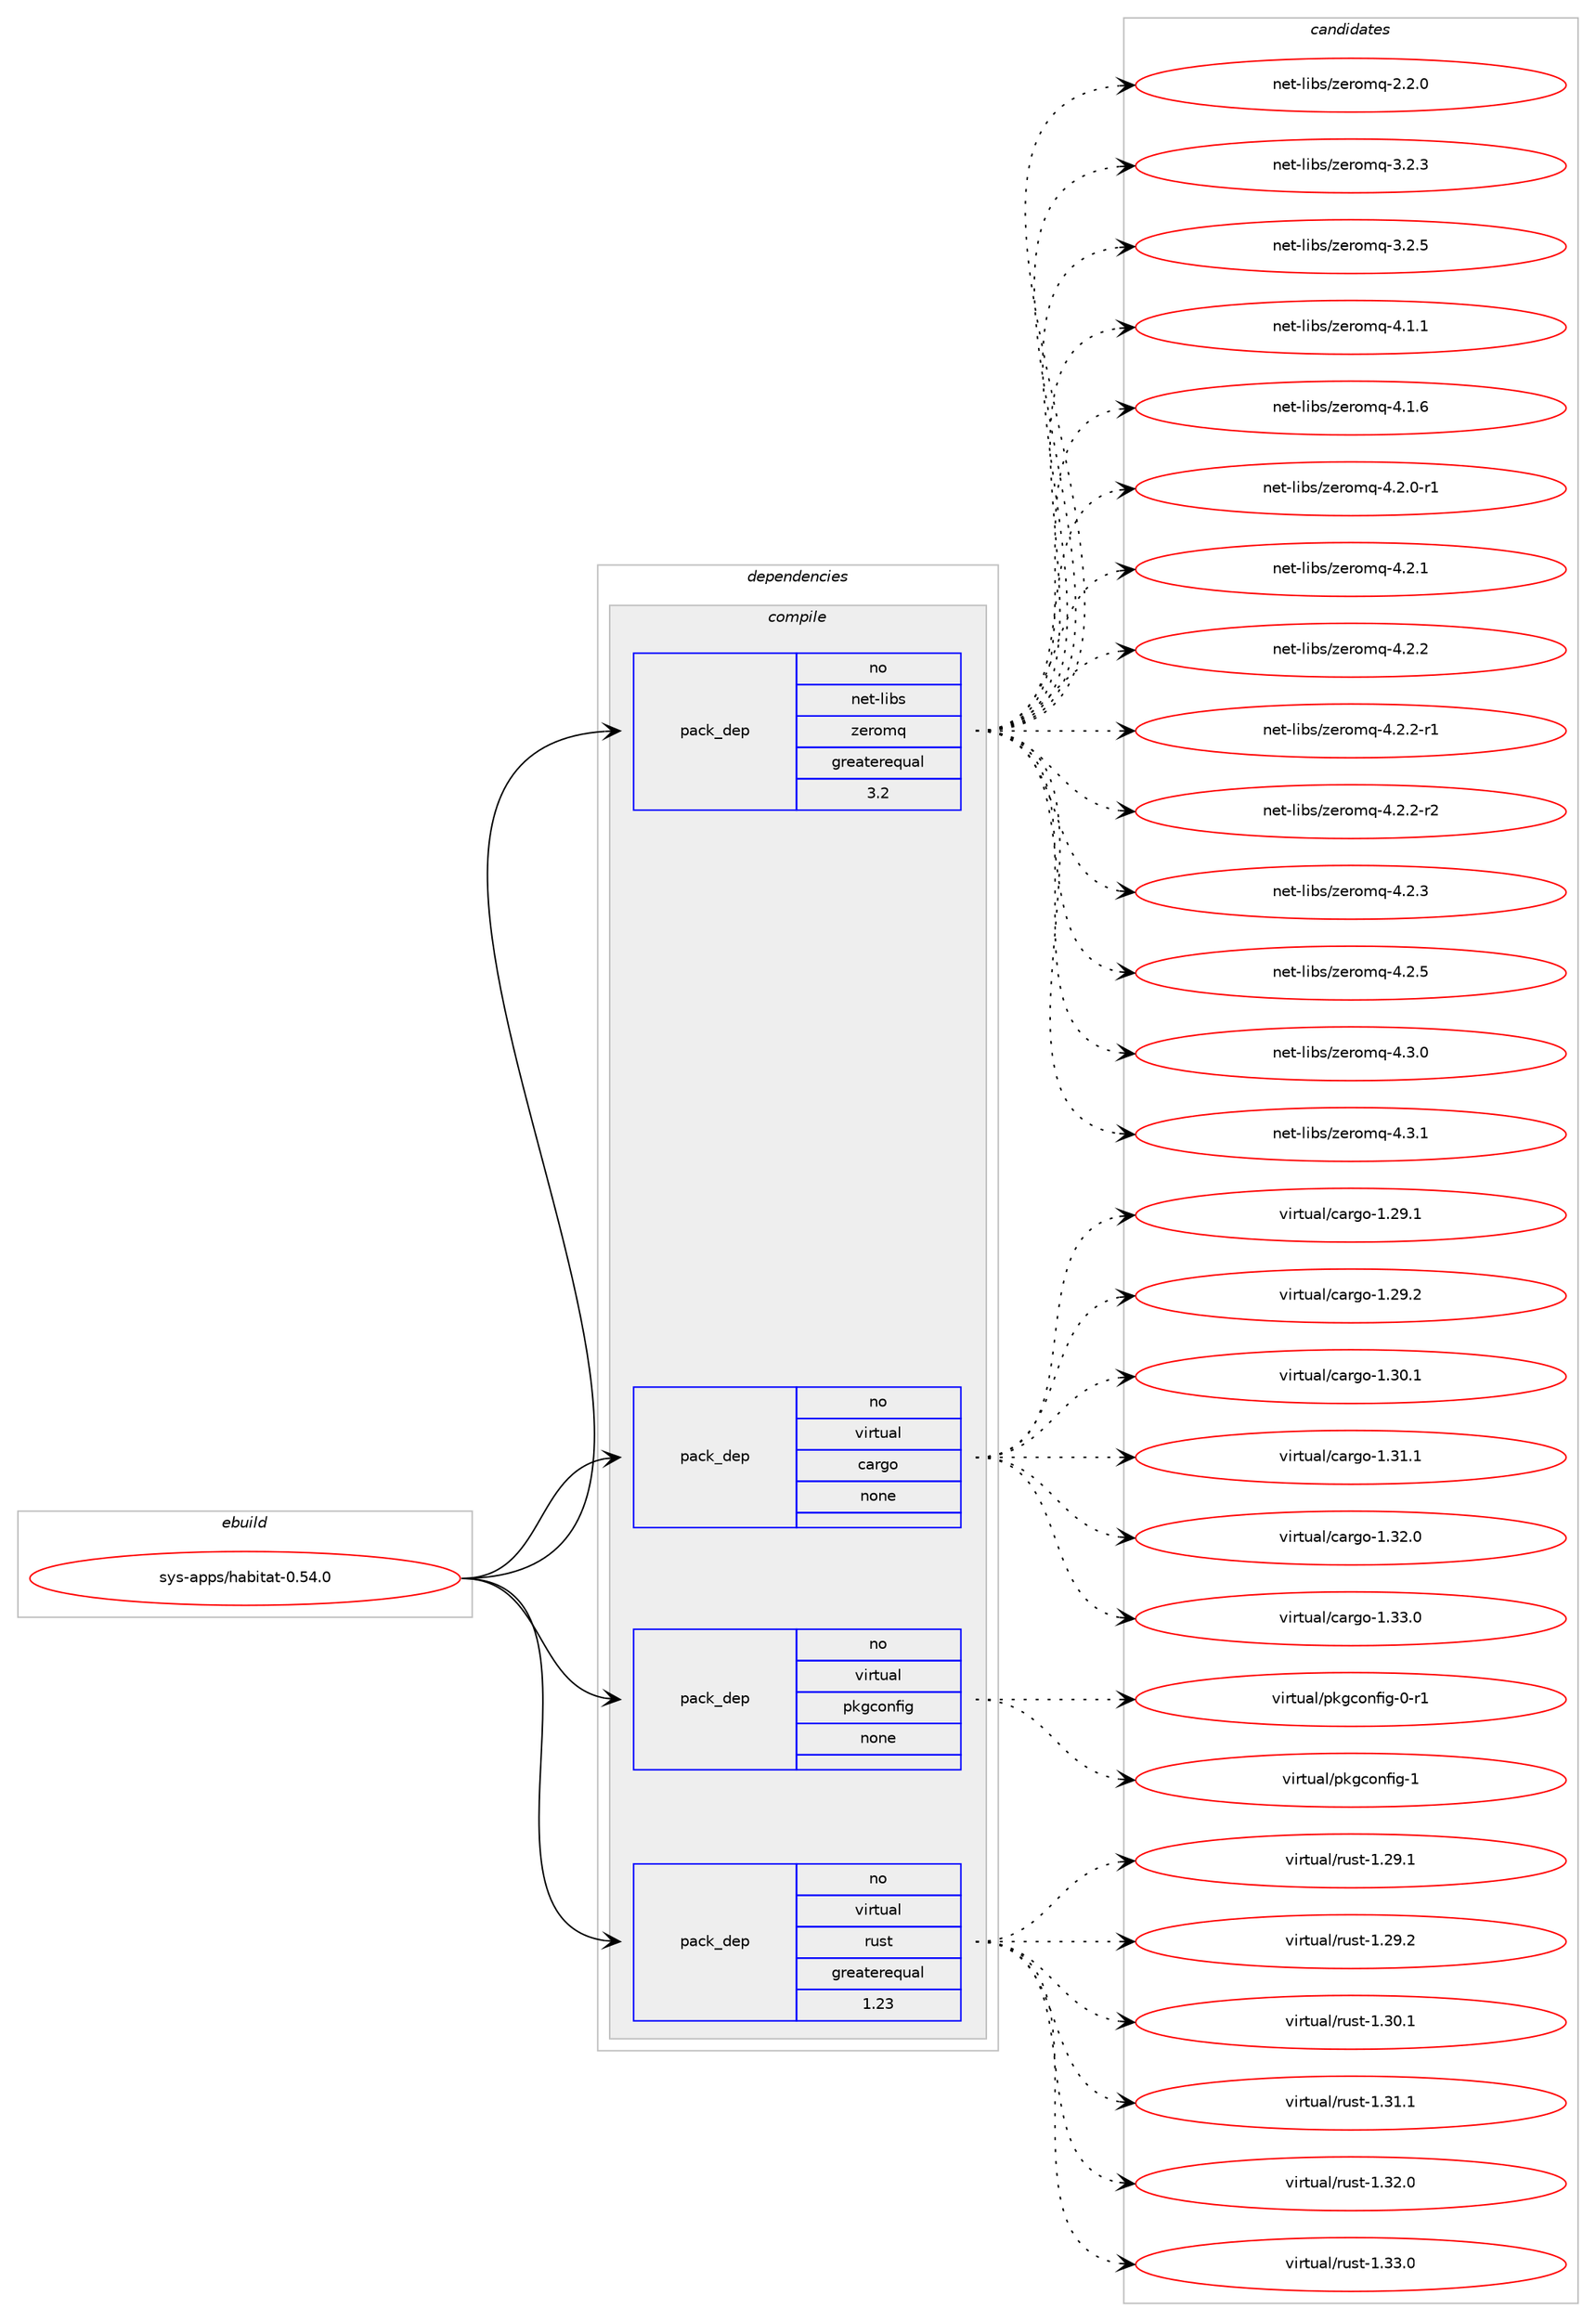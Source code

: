 digraph prolog {

# *************
# Graph options
# *************

newrank=true;
concentrate=true;
compound=true;
graph [rankdir=LR,fontname=Helvetica,fontsize=10,ranksep=1.5];#, ranksep=2.5, nodesep=0.2];
edge  [arrowhead=vee];
node  [fontname=Helvetica,fontsize=10];

# **********
# The ebuild
# **********

subgraph cluster_leftcol {
color=gray;
rank=same;
label=<<i>ebuild</i>>;
id [label="sys-apps/habitat-0.54.0", color=red, width=4, href="../sys-apps/habitat-0.54.0.svg"];
}

# ****************
# The dependencies
# ****************

subgraph cluster_midcol {
color=gray;
label=<<i>dependencies</i>>;
subgraph cluster_compile {
fillcolor="#eeeeee";
style=filled;
label=<<i>compile</i>>;
subgraph pack1227251 {
dependency1711452 [label=<<TABLE BORDER="0" CELLBORDER="1" CELLSPACING="0" CELLPADDING="4" WIDTH="220"><TR><TD ROWSPAN="6" CELLPADDING="30">pack_dep</TD></TR><TR><TD WIDTH="110">no</TD></TR><TR><TD>net-libs</TD></TR><TR><TD>zeromq</TD></TR><TR><TD>greaterequal</TD></TR><TR><TD>3.2</TD></TR></TABLE>>, shape=none, color=blue];
}
id:e -> dependency1711452:w [weight=20,style="solid",arrowhead="vee"];
subgraph pack1227252 {
dependency1711453 [label=<<TABLE BORDER="0" CELLBORDER="1" CELLSPACING="0" CELLPADDING="4" WIDTH="220"><TR><TD ROWSPAN="6" CELLPADDING="30">pack_dep</TD></TR><TR><TD WIDTH="110">no</TD></TR><TR><TD>virtual</TD></TR><TR><TD>cargo</TD></TR><TR><TD>none</TD></TR><TR><TD></TD></TR></TABLE>>, shape=none, color=blue];
}
id:e -> dependency1711453:w [weight=20,style="solid",arrowhead="vee"];
subgraph pack1227253 {
dependency1711454 [label=<<TABLE BORDER="0" CELLBORDER="1" CELLSPACING="0" CELLPADDING="4" WIDTH="220"><TR><TD ROWSPAN="6" CELLPADDING="30">pack_dep</TD></TR><TR><TD WIDTH="110">no</TD></TR><TR><TD>virtual</TD></TR><TR><TD>pkgconfig</TD></TR><TR><TD>none</TD></TR><TR><TD></TD></TR></TABLE>>, shape=none, color=blue];
}
id:e -> dependency1711454:w [weight=20,style="solid",arrowhead="vee"];
subgraph pack1227254 {
dependency1711455 [label=<<TABLE BORDER="0" CELLBORDER="1" CELLSPACING="0" CELLPADDING="4" WIDTH="220"><TR><TD ROWSPAN="6" CELLPADDING="30">pack_dep</TD></TR><TR><TD WIDTH="110">no</TD></TR><TR><TD>virtual</TD></TR><TR><TD>rust</TD></TR><TR><TD>greaterequal</TD></TR><TR><TD>1.23</TD></TR></TABLE>>, shape=none, color=blue];
}
id:e -> dependency1711455:w [weight=20,style="solid",arrowhead="vee"];
}
subgraph cluster_compileandrun {
fillcolor="#eeeeee";
style=filled;
label=<<i>compile and run</i>>;
}
subgraph cluster_run {
fillcolor="#eeeeee";
style=filled;
label=<<i>run</i>>;
}
}

# **************
# The candidates
# **************

subgraph cluster_choices {
rank=same;
color=gray;
label=<<i>candidates</i>>;

subgraph choice1227251 {
color=black;
nodesep=1;
choice110101116451081059811547122101114111109113455046504648 [label="net-libs/zeromq-2.2.0", color=red, width=4,href="../net-libs/zeromq-2.2.0.svg"];
choice110101116451081059811547122101114111109113455146504651 [label="net-libs/zeromq-3.2.3", color=red, width=4,href="../net-libs/zeromq-3.2.3.svg"];
choice110101116451081059811547122101114111109113455146504653 [label="net-libs/zeromq-3.2.5", color=red, width=4,href="../net-libs/zeromq-3.2.5.svg"];
choice110101116451081059811547122101114111109113455246494649 [label="net-libs/zeromq-4.1.1", color=red, width=4,href="../net-libs/zeromq-4.1.1.svg"];
choice110101116451081059811547122101114111109113455246494654 [label="net-libs/zeromq-4.1.6", color=red, width=4,href="../net-libs/zeromq-4.1.6.svg"];
choice1101011164510810598115471221011141111091134552465046484511449 [label="net-libs/zeromq-4.2.0-r1", color=red, width=4,href="../net-libs/zeromq-4.2.0-r1.svg"];
choice110101116451081059811547122101114111109113455246504649 [label="net-libs/zeromq-4.2.1", color=red, width=4,href="../net-libs/zeromq-4.2.1.svg"];
choice110101116451081059811547122101114111109113455246504650 [label="net-libs/zeromq-4.2.2", color=red, width=4,href="../net-libs/zeromq-4.2.2.svg"];
choice1101011164510810598115471221011141111091134552465046504511449 [label="net-libs/zeromq-4.2.2-r1", color=red, width=4,href="../net-libs/zeromq-4.2.2-r1.svg"];
choice1101011164510810598115471221011141111091134552465046504511450 [label="net-libs/zeromq-4.2.2-r2", color=red, width=4,href="../net-libs/zeromq-4.2.2-r2.svg"];
choice110101116451081059811547122101114111109113455246504651 [label="net-libs/zeromq-4.2.3", color=red, width=4,href="../net-libs/zeromq-4.2.3.svg"];
choice110101116451081059811547122101114111109113455246504653 [label="net-libs/zeromq-4.2.5", color=red, width=4,href="../net-libs/zeromq-4.2.5.svg"];
choice110101116451081059811547122101114111109113455246514648 [label="net-libs/zeromq-4.3.0", color=red, width=4,href="../net-libs/zeromq-4.3.0.svg"];
choice110101116451081059811547122101114111109113455246514649 [label="net-libs/zeromq-4.3.1", color=red, width=4,href="../net-libs/zeromq-4.3.1.svg"];
dependency1711452:e -> choice110101116451081059811547122101114111109113455046504648:w [style=dotted,weight="100"];
dependency1711452:e -> choice110101116451081059811547122101114111109113455146504651:w [style=dotted,weight="100"];
dependency1711452:e -> choice110101116451081059811547122101114111109113455146504653:w [style=dotted,weight="100"];
dependency1711452:e -> choice110101116451081059811547122101114111109113455246494649:w [style=dotted,weight="100"];
dependency1711452:e -> choice110101116451081059811547122101114111109113455246494654:w [style=dotted,weight="100"];
dependency1711452:e -> choice1101011164510810598115471221011141111091134552465046484511449:w [style=dotted,weight="100"];
dependency1711452:e -> choice110101116451081059811547122101114111109113455246504649:w [style=dotted,weight="100"];
dependency1711452:e -> choice110101116451081059811547122101114111109113455246504650:w [style=dotted,weight="100"];
dependency1711452:e -> choice1101011164510810598115471221011141111091134552465046504511449:w [style=dotted,weight="100"];
dependency1711452:e -> choice1101011164510810598115471221011141111091134552465046504511450:w [style=dotted,weight="100"];
dependency1711452:e -> choice110101116451081059811547122101114111109113455246504651:w [style=dotted,weight="100"];
dependency1711452:e -> choice110101116451081059811547122101114111109113455246504653:w [style=dotted,weight="100"];
dependency1711452:e -> choice110101116451081059811547122101114111109113455246514648:w [style=dotted,weight="100"];
dependency1711452:e -> choice110101116451081059811547122101114111109113455246514649:w [style=dotted,weight="100"];
}
subgraph choice1227252 {
color=black;
nodesep=1;
choice1181051141161179710847999711410311145494650574649 [label="virtual/cargo-1.29.1", color=red, width=4,href="../virtual/cargo-1.29.1.svg"];
choice1181051141161179710847999711410311145494650574650 [label="virtual/cargo-1.29.2", color=red, width=4,href="../virtual/cargo-1.29.2.svg"];
choice1181051141161179710847999711410311145494651484649 [label="virtual/cargo-1.30.1", color=red, width=4,href="../virtual/cargo-1.30.1.svg"];
choice1181051141161179710847999711410311145494651494649 [label="virtual/cargo-1.31.1", color=red, width=4,href="../virtual/cargo-1.31.1.svg"];
choice1181051141161179710847999711410311145494651504648 [label="virtual/cargo-1.32.0", color=red, width=4,href="../virtual/cargo-1.32.0.svg"];
choice1181051141161179710847999711410311145494651514648 [label="virtual/cargo-1.33.0", color=red, width=4,href="../virtual/cargo-1.33.0.svg"];
dependency1711453:e -> choice1181051141161179710847999711410311145494650574649:w [style=dotted,weight="100"];
dependency1711453:e -> choice1181051141161179710847999711410311145494650574650:w [style=dotted,weight="100"];
dependency1711453:e -> choice1181051141161179710847999711410311145494651484649:w [style=dotted,weight="100"];
dependency1711453:e -> choice1181051141161179710847999711410311145494651494649:w [style=dotted,weight="100"];
dependency1711453:e -> choice1181051141161179710847999711410311145494651504648:w [style=dotted,weight="100"];
dependency1711453:e -> choice1181051141161179710847999711410311145494651514648:w [style=dotted,weight="100"];
}
subgraph choice1227253 {
color=black;
nodesep=1;
choice11810511411611797108471121071039911111010210510345484511449 [label="virtual/pkgconfig-0-r1", color=red, width=4,href="../virtual/pkgconfig-0-r1.svg"];
choice1181051141161179710847112107103991111101021051034549 [label="virtual/pkgconfig-1", color=red, width=4,href="../virtual/pkgconfig-1.svg"];
dependency1711454:e -> choice11810511411611797108471121071039911111010210510345484511449:w [style=dotted,weight="100"];
dependency1711454:e -> choice1181051141161179710847112107103991111101021051034549:w [style=dotted,weight="100"];
}
subgraph choice1227254 {
color=black;
nodesep=1;
choice118105114116117971084711411711511645494650574649 [label="virtual/rust-1.29.1", color=red, width=4,href="../virtual/rust-1.29.1.svg"];
choice118105114116117971084711411711511645494650574650 [label="virtual/rust-1.29.2", color=red, width=4,href="../virtual/rust-1.29.2.svg"];
choice118105114116117971084711411711511645494651484649 [label="virtual/rust-1.30.1", color=red, width=4,href="../virtual/rust-1.30.1.svg"];
choice118105114116117971084711411711511645494651494649 [label="virtual/rust-1.31.1", color=red, width=4,href="../virtual/rust-1.31.1.svg"];
choice118105114116117971084711411711511645494651504648 [label="virtual/rust-1.32.0", color=red, width=4,href="../virtual/rust-1.32.0.svg"];
choice118105114116117971084711411711511645494651514648 [label="virtual/rust-1.33.0", color=red, width=4,href="../virtual/rust-1.33.0.svg"];
dependency1711455:e -> choice118105114116117971084711411711511645494650574649:w [style=dotted,weight="100"];
dependency1711455:e -> choice118105114116117971084711411711511645494650574650:w [style=dotted,weight="100"];
dependency1711455:e -> choice118105114116117971084711411711511645494651484649:w [style=dotted,weight="100"];
dependency1711455:e -> choice118105114116117971084711411711511645494651494649:w [style=dotted,weight="100"];
dependency1711455:e -> choice118105114116117971084711411711511645494651504648:w [style=dotted,weight="100"];
dependency1711455:e -> choice118105114116117971084711411711511645494651514648:w [style=dotted,weight="100"];
}
}

}
